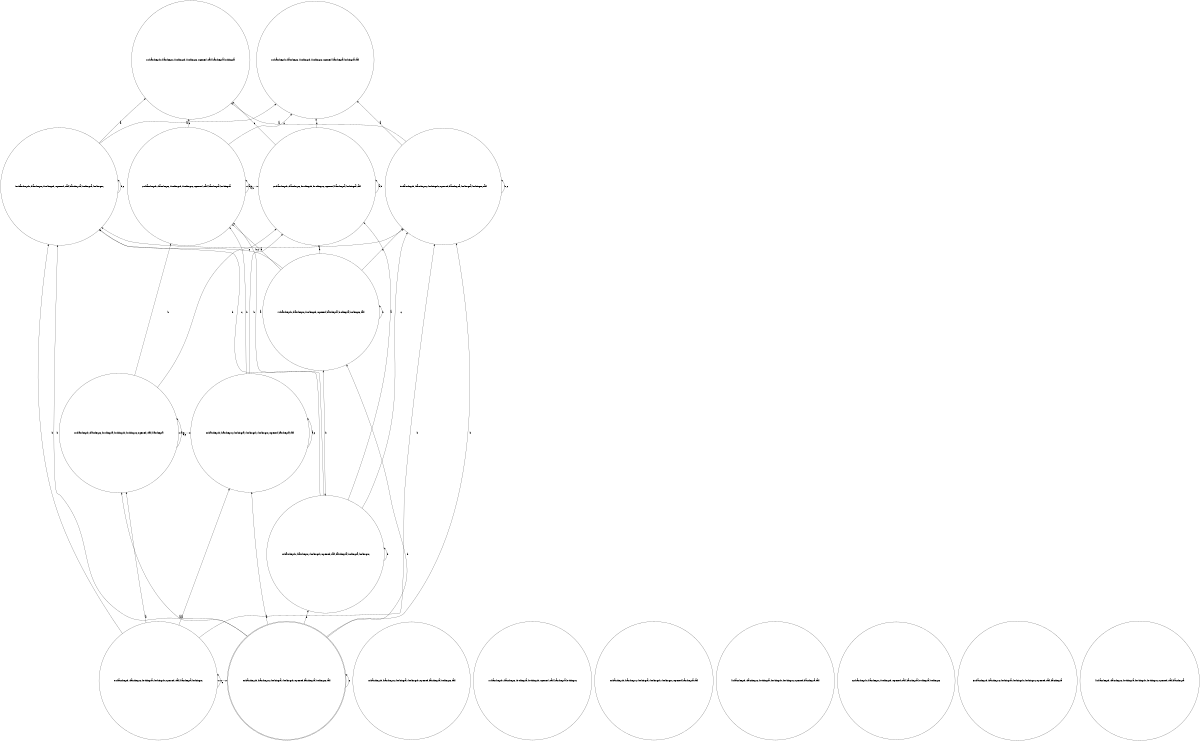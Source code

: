 digraph K_structure{
	rankdir=BT;
	size="8,5"
//WORLDS List:
	node [shape = doublecircle] "0_-has_key_b,-has_key_c,-looking_a,-looking_b,-opened,has_key_a,looking_c,tail";// (,-has_key_b,-has_key_c,-looking_a,-looking_b,-opened,has_key_a,looking_c,tail)
	node [shape = circle] "1_-has_key_b,-has_key_c,-looking_a,-looking_b,-opened,has_key_a,looking_c,tail";// (-has_key_b,-has_key_c,-looking_a,-looking_b,-opened,has_key_a,looking_c,tail)
	node [shape = circle] "1_-has_key_b,-has_key_c,-looking_a,-looking_b,-opened,-tail,has_key_a,looking_c";// (,-has_key_b,-has_key_c,-looking_a,-looking_b,-opened,-tail,has_key_a,looking_c)
	node [shape = circle] "2_-has_key_b,-has_key_c,-looking_b,-looking_c,-opened,-tail,has_key_a,looking_a";// (,-has_key_b,-has_key_c,-looking_b,-looking_c,-opened,-tail,has_key_a,looking_a)
	node [shape = circle] "2_-has_key_b,-has_key_c,-looking_b,-looking_c,-opened,has_key_a,looking_a,tail";// (,-has_key_b,-has_key_c,-looking_b,-looking_c,-opened,has_key_a,looking_a,tail)
	node [shape = circle] "3_-has_key_b,-has_key_c,-looking_a,-looking_b,-looking_c,-opened,has_key_a,tail";// (,-has_key_b,-has_key_c,-looking_a,-looking_b,-looking_c,-opened,has_key_a,tail)
	node [shape = circle] "4_-has_key_b,-has_key_c,-looking_a,-looking_b,-looking_c,-opened,has_key_a,tail";// (-has_key_b,-has_key_c,-looking_a,-looking_b,-looking_c,-opened,has_key_a,tail)
	node [shape = circle] "5_-has_key_b,-has_key_c,-looking_b,-opened,-tail,has_key_a,looking_a,looking_c";// (,-has_key_b,-has_key_c,-looking_b,-opened,-tail,has_key_a,looking_a,looking_c)
	node [shape = circle] "6_-has_key_b,-has_key_c,-looking_b,-opened,-tail,has_key_a,looking_a,looking_c";// (-has_key_b,-has_key_c,-looking_b,-opened,-tail,has_key_a,looking_a,looking_c)
	node [shape = circle] "3_-has_key_b,-has_key_c,-looking_a,-looking_b,-looking_c,-opened,-tail,has_key_a";// (,-has_key_b,-has_key_c,-looking_a,-looking_b,-looking_c,-opened,-tail,has_key_a)
	node [shape = circle] "4_-has_key_b,-has_key_c,-looking_a,-looking_b,-looking_c,-opened,-tail,has_key_a";// (-has_key_b,-has_key_c,-looking_a,-looking_b,-looking_c,-opened,-tail,has_key_a)
	node [shape = circle] "5_-has_key_b,-has_key_c,-looking_b,-opened,has_key_a,looking_a,looking_c,tail";// (,-has_key_b,-has_key_c,-looking_b,-opened,has_key_a,looking_a,looking_c,tail)
	node [shape = circle] "7_-has_key_b,-has_key_c,-looking_b,-opened,has_key_a,looking_a,looking_c,tail";// (-has_key_b,-has_key_c,-looking_b,-opened,has_key_a,looking_a,looking_c,tail)


//RANKS List:
	{rank = same; "5_-has_key_b,-has_key_c,-looking_b,-opened,-tail,has_key_a,looking_a,looking_c"; "5_-has_key_b,-has_key_c,-looking_b,-opened,has_key_a,looking_a,looking_c,tail"; }
	{rank = same; "2_-has_key_b,-has_key_c,-looking_b,-looking_c,-opened,-tail,has_key_a,looking_a"; "2_-has_key_b,-has_key_c,-looking_b,-looking_c,-opened,has_key_a,looking_a,tail"; }
	{rank = same; "7_-has_key_b,-has_key_c,-looking_b,-opened,has_key_a,looking_a,looking_c,tail"; }
	{rank = same; "0_-has_key_b,-has_key_c,-looking_b,-opened,-tail,has_key_a,looking_a,looking_c"; }
	{rank = same; "0_-has_key_b,-has_key_c,-looking_a,-looking_b,-looking_c,-opened,has_key_a,tail"; "0_-has_key_b,-has_key_c,-looking_a,-looking_b,-looking_c,-opened,-tail,has_key_a"; }
	{rank = same; "0_-has_key_b,-has_key_c,-looking_a,-looking_b,-looking_c,-opened,has_key_a,tail"; "0_-has_key_b,-has_key_c,-looking_a,-looking_b,-looking_c,-opened,-tail,has_key_a"; }
	{rank = same; "0_-has_key_b,-has_key_c,-looking_a,-looking_b,-opened,has_key_a,looking_c,tail"; }
	{rank = same; "0_-has_key_b,-has_key_c,-looking_a,-looking_b,-opened,has_key_a,looking_c,tail"; "0_-has_key_b,-has_key_c,-looking_a,-looking_b,-opened,-tail,has_key_a,looking_c"; }


//EDGES List:
	"0_-has_key_b,-has_key_c,-looking_a,-looking_b,-looking_c,-opened,-tail,has_key_a" -> "0_-has_key_b,-has_key_c,-looking_a,-looking_b,-looking_c,-opened,-tail,has_key_a" [ label = "a,c" ];
	"0_-has_key_b,-has_key_c,-looking_a,-looking_b,-looking_c,-opened,-tail,has_key_a" -> "2_-has_key_b,-has_key_c,-looking_b,-looking_c,-opened,-tail,has_key_a,looking_a" [ label = "b" ];
	"0_-has_key_b,-has_key_c,-looking_a,-looking_b,-looking_c,-opened,-tail,has_key_a" -> "2_-has_key_b,-has_key_c,-looking_b,-looking_c,-opened,has_key_a,looking_a,tail" [ label = "b" ];
	"0_-has_key_b,-has_key_c,-looking_a,-looking_b,-looking_c,-opened,has_key_a,tail" -> "0_-has_key_b,-has_key_c,-looking_a,-looking_b,-looking_c,-opened,has_key_a,tail" [ label = "a,c" ];
	"0_-has_key_b,-has_key_c,-looking_a,-looking_b,-looking_c,-opened,has_key_a,tail" -> "2_-has_key_b,-has_key_c,-looking_b,-looking_c,-opened,-tail,has_key_a,looking_a" [ label = "b" ];
	"0_-has_key_b,-has_key_c,-looking_a,-looking_b,-looking_c,-opened,has_key_a,tail" -> "2_-has_key_b,-has_key_c,-looking_b,-looking_c,-opened,has_key_a,looking_a,tail" [ label = "b" ];
	"0_-has_key_b,-has_key_c,-looking_a,-looking_b,-opened,-tail,has_key_a,looking_c" -> "0_-has_key_b,-has_key_c,-looking_a,-looking_b,-looking_c,-opened,-tail,has_key_a" [ label = "a" ];
	"0_-has_key_b,-has_key_c,-looking_a,-looking_b,-opened,-tail,has_key_a,looking_c" -> "0_-has_key_b,-has_key_c,-looking_a,-looking_b,-looking_c,-opened,has_key_a,tail" [ label = "a" ];
	"0_-has_key_b,-has_key_c,-looking_a,-looking_b,-opened,-tail,has_key_a,looking_c" -> "0_-has_key_b,-has_key_c,-looking_a,-looking_b,-opened,-tail,has_key_a,looking_c" [ label = "c" ];
	"0_-has_key_b,-has_key_c,-looking_a,-looking_b,-opened,-tail,has_key_a,looking_c" -> "5_-has_key_b,-has_key_c,-looking_b,-opened,-tail,has_key_a,looking_a,looking_c" [ label = "b" ];
	"0_-has_key_b,-has_key_c,-looking_a,-looking_b,-opened,-tail,has_key_a,looking_c" -> "5_-has_key_b,-has_key_c,-looking_b,-opened,has_key_a,looking_a,looking_c,tail" [ label = "b" ];
	"0_-has_key_b,-has_key_c,-looking_a,-looking_b,-opened,has_key_a,looking_c,tail" -> "0_-has_key_b,-has_key_c,-looking_a,-looking_b,-looking_c,-opened,-tail,has_key_a" [ label = "a" ];
	"0_-has_key_b,-has_key_c,-looking_a,-looking_b,-opened,has_key_a,looking_c,tail" -> "0_-has_key_b,-has_key_c,-looking_a,-looking_b,-looking_c,-opened,has_key_a,tail" [ label = "a" ];
	"0_-has_key_b,-has_key_c,-looking_a,-looking_b,-opened,has_key_a,looking_c,tail" -> "0_-has_key_b,-has_key_c,-looking_a,-looking_b,-opened,has_key_a,looking_c,tail" [ label = "c" ];
	"0_-has_key_b,-has_key_c,-looking_a,-looking_b,-opened,has_key_a,looking_c,tail" -> "0_-has_key_b,-has_key_c,-looking_b,-opened,-tail,has_key_a,looking_a,looking_c" [ label = "b" ];
	"0_-has_key_b,-has_key_c,-looking_a,-looking_b,-opened,has_key_a,looking_c,tail" -> "5_-has_key_b,-has_key_c,-looking_b,-opened,-tail,has_key_a,looking_a,looking_c" [ label = "b" ];
	"0_-has_key_b,-has_key_c,-looking_a,-looking_b,-opened,has_key_a,looking_c,tail" -> "5_-has_key_b,-has_key_c,-looking_b,-opened,has_key_a,looking_a,looking_c,tail" [ label = "b" ];
	"0_-has_key_b,-has_key_c,-looking_a,-looking_b,-opened,has_key_a,looking_c,tail" -> "7_-has_key_b,-has_key_c,-looking_b,-opened,has_key_a,looking_a,looking_c,tail" [ label = "b" ];
	"0_-has_key_b,-has_key_c,-looking_b,-opened,-tail,has_key_a,looking_a,looking_c" -> "0_-has_key_b,-has_key_c,-looking_b,-opened,-tail,has_key_a,looking_a,looking_c" [ label = "b" ];
	"0_-has_key_b,-has_key_c,-looking_b,-opened,-tail,has_key_a,looking_a,looking_c" -> "2_-has_key_b,-has_key_c,-looking_b,-looking_c,-opened,-tail,has_key_a,looking_a" [ label = "a" ];
	"0_-has_key_b,-has_key_c,-looking_b,-opened,-tail,has_key_a,looking_a,looking_c" -> "2_-has_key_b,-has_key_c,-looking_b,-looking_c,-opened,has_key_a,looking_a,tail" [ label = "a" ];
	"0_-has_key_b,-has_key_c,-looking_b,-opened,-tail,has_key_a,looking_a,looking_c" -> "5_-has_key_b,-has_key_c,-looking_b,-opened,-tail,has_key_a,looking_a,looking_c" [ label = "c" ];
	"0_-has_key_b,-has_key_c,-looking_b,-opened,-tail,has_key_a,looking_a,looking_c" -> "5_-has_key_b,-has_key_c,-looking_b,-opened,has_key_a,looking_a,looking_c,tail" [ label = "c" ];
	"2_-has_key_b,-has_key_c,-looking_b,-looking_c,-opened,-tail,has_key_a,looking_a" -> "0_-has_key_b,-has_key_c,-looking_b,-looking_c,-opened,-tail,has_key_a,looking_a" [ label = "c" ];
	"2_-has_key_b,-has_key_c,-looking_b,-looking_c,-opened,-tail,has_key_a,looking_a" -> "0_-has_key_b,-has_key_c,-looking_b,-looking_c,-opened,has_key_a,looking_a,tail" [ label = "c" ];
	"2_-has_key_b,-has_key_c,-looking_b,-looking_c,-opened,-tail,has_key_a,looking_a" -> "2_-has_key_b,-has_key_c,-looking_b,-looking_c,-opened,-tail,has_key_a,looking_a" [ label = "a,b" ];
	"2_-has_key_b,-has_key_c,-looking_b,-looking_c,-opened,has_key_a,looking_a,tail" -> "0_-has_key_b,-has_key_c,-looking_b,-looking_c,-opened,-tail,has_key_a,looking_a" [ label = "c" ];
	"2_-has_key_b,-has_key_c,-looking_b,-looking_c,-opened,has_key_a,looking_a,tail" -> "0_-has_key_b,-has_key_c,-looking_b,-looking_c,-opened,has_key_a,looking_a,tail" [ label = "c" ];
	"2_-has_key_b,-has_key_c,-looking_b,-looking_c,-opened,has_key_a,looking_a,tail" -> "2_-has_key_b,-has_key_c,-looking_b,-looking_c,-opened,has_key_a,looking_a,tail" [ label = "a,b" ];
	"5_-has_key_b,-has_key_c,-looking_b,-opened,-tail,has_key_a,looking_a,looking_c" -> "0_-has_key_b,-has_key_c,-looking_b,-looking_c,-opened,-tail,has_key_a,looking_a" [ label = "a" ];
	"5_-has_key_b,-has_key_c,-looking_b,-opened,-tail,has_key_a,looking_a,looking_c" -> "0_-has_key_b,-has_key_c,-looking_b,-looking_c,-opened,has_key_a,looking_a,tail" [ label = "a" ];
	"5_-has_key_b,-has_key_c,-looking_b,-opened,-tail,has_key_a,looking_a,looking_c" -> "5_-has_key_b,-has_key_c,-looking_b,-opened,-tail,has_key_a,looking_a,looking_c" [ label = "b,c" ];
	"5_-has_key_b,-has_key_c,-looking_b,-opened,has_key_a,looking_a,looking_c,tail" -> "0_-has_key_b,-has_key_c,-looking_b,-looking_c,-opened,-tail,has_key_a,looking_a" [ label = "a" ];
	"5_-has_key_b,-has_key_c,-looking_b,-opened,has_key_a,looking_a,looking_c,tail" -> "0_-has_key_b,-has_key_c,-looking_b,-looking_c,-opened,has_key_a,looking_a,tail" [ label = "a" ];
	"5_-has_key_b,-has_key_c,-looking_b,-opened,has_key_a,looking_a,looking_c,tail" -> "5_-has_key_b,-has_key_c,-looking_b,-opened,has_key_a,looking_a,looking_c,tail" [ label = "b,c" ];
	"7_-has_key_b,-has_key_c,-looking_b,-opened,has_key_a,looking_a,looking_c,tail" -> "2_-has_key_b,-has_key_c,-looking_b,-looking_c,-opened,-tail,has_key_a,looking_a" [ label = "a" ];
	"7_-has_key_b,-has_key_c,-looking_b,-opened,has_key_a,looking_a,looking_c,tail" -> "2_-has_key_b,-has_key_c,-looking_b,-looking_c,-opened,has_key_a,looking_a,tail" [ label = "a" ];
	"7_-has_key_b,-has_key_c,-looking_b,-opened,has_key_a,looking_a,looking_c,tail" -> "5_-has_key_b,-has_key_c,-looking_b,-opened,-tail,has_key_a,looking_a,looking_c" [ label = "c" ];
	"7_-has_key_b,-has_key_c,-looking_b,-opened,has_key_a,looking_a,looking_c,tail" -> "5_-has_key_b,-has_key_c,-looking_b,-opened,has_key_a,looking_a,looking_c,tail" [ label = "c" ];
	"7_-has_key_b,-has_key_c,-looking_b,-opened,has_key_a,looking_a,looking_c,tail" -> "7_-has_key_b,-has_key_c,-looking_b,-opened,has_key_a,looking_a,looking_c,tail" [ label = "b" ];
	"0_-has_key_b,-has_key_c,-looking_a,-looking_b,-looking_c,-opened,-tail,has_key_a" -> "0_-has_key_b,-has_key_c,-looking_a,-looking_b,-looking_c,-opened,has_key_a,tail" [ dir=both label = "a,c" ];
	"0_-has_key_b,-has_key_c,-looking_a,-looking_b,-opened,-tail,has_key_a,looking_c" -> "0_-has_key_b,-has_key_c,-looking_a,-looking_b,-opened,has_key_a,looking_c,tail" [ dir=both label = "c" ];
	"0_-has_key_b,-has_key_c,-looking_b,-opened,-tail,has_key_a,looking_a,looking_c" -> "7_-has_key_b,-has_key_c,-looking_b,-opened,has_key_a,looking_a,looking_c,tail" [ dir=both label = "b" ];
	"2_-has_key_b,-has_key_c,-looking_b,-looking_c,-opened,-tail,has_key_a,looking_a" -> "2_-has_key_b,-has_key_c,-looking_b,-looking_c,-opened,has_key_a,looking_a,tail" [ dir=both label = "a,b" ];
	"5_-has_key_b,-has_key_c,-looking_b,-opened,-tail,has_key_a,looking_a,looking_c" -> "5_-has_key_b,-has_key_c,-looking_b,-opened,has_key_a,looking_a,looking_c,tail" [ dir=both label = "b,c" ];
}
